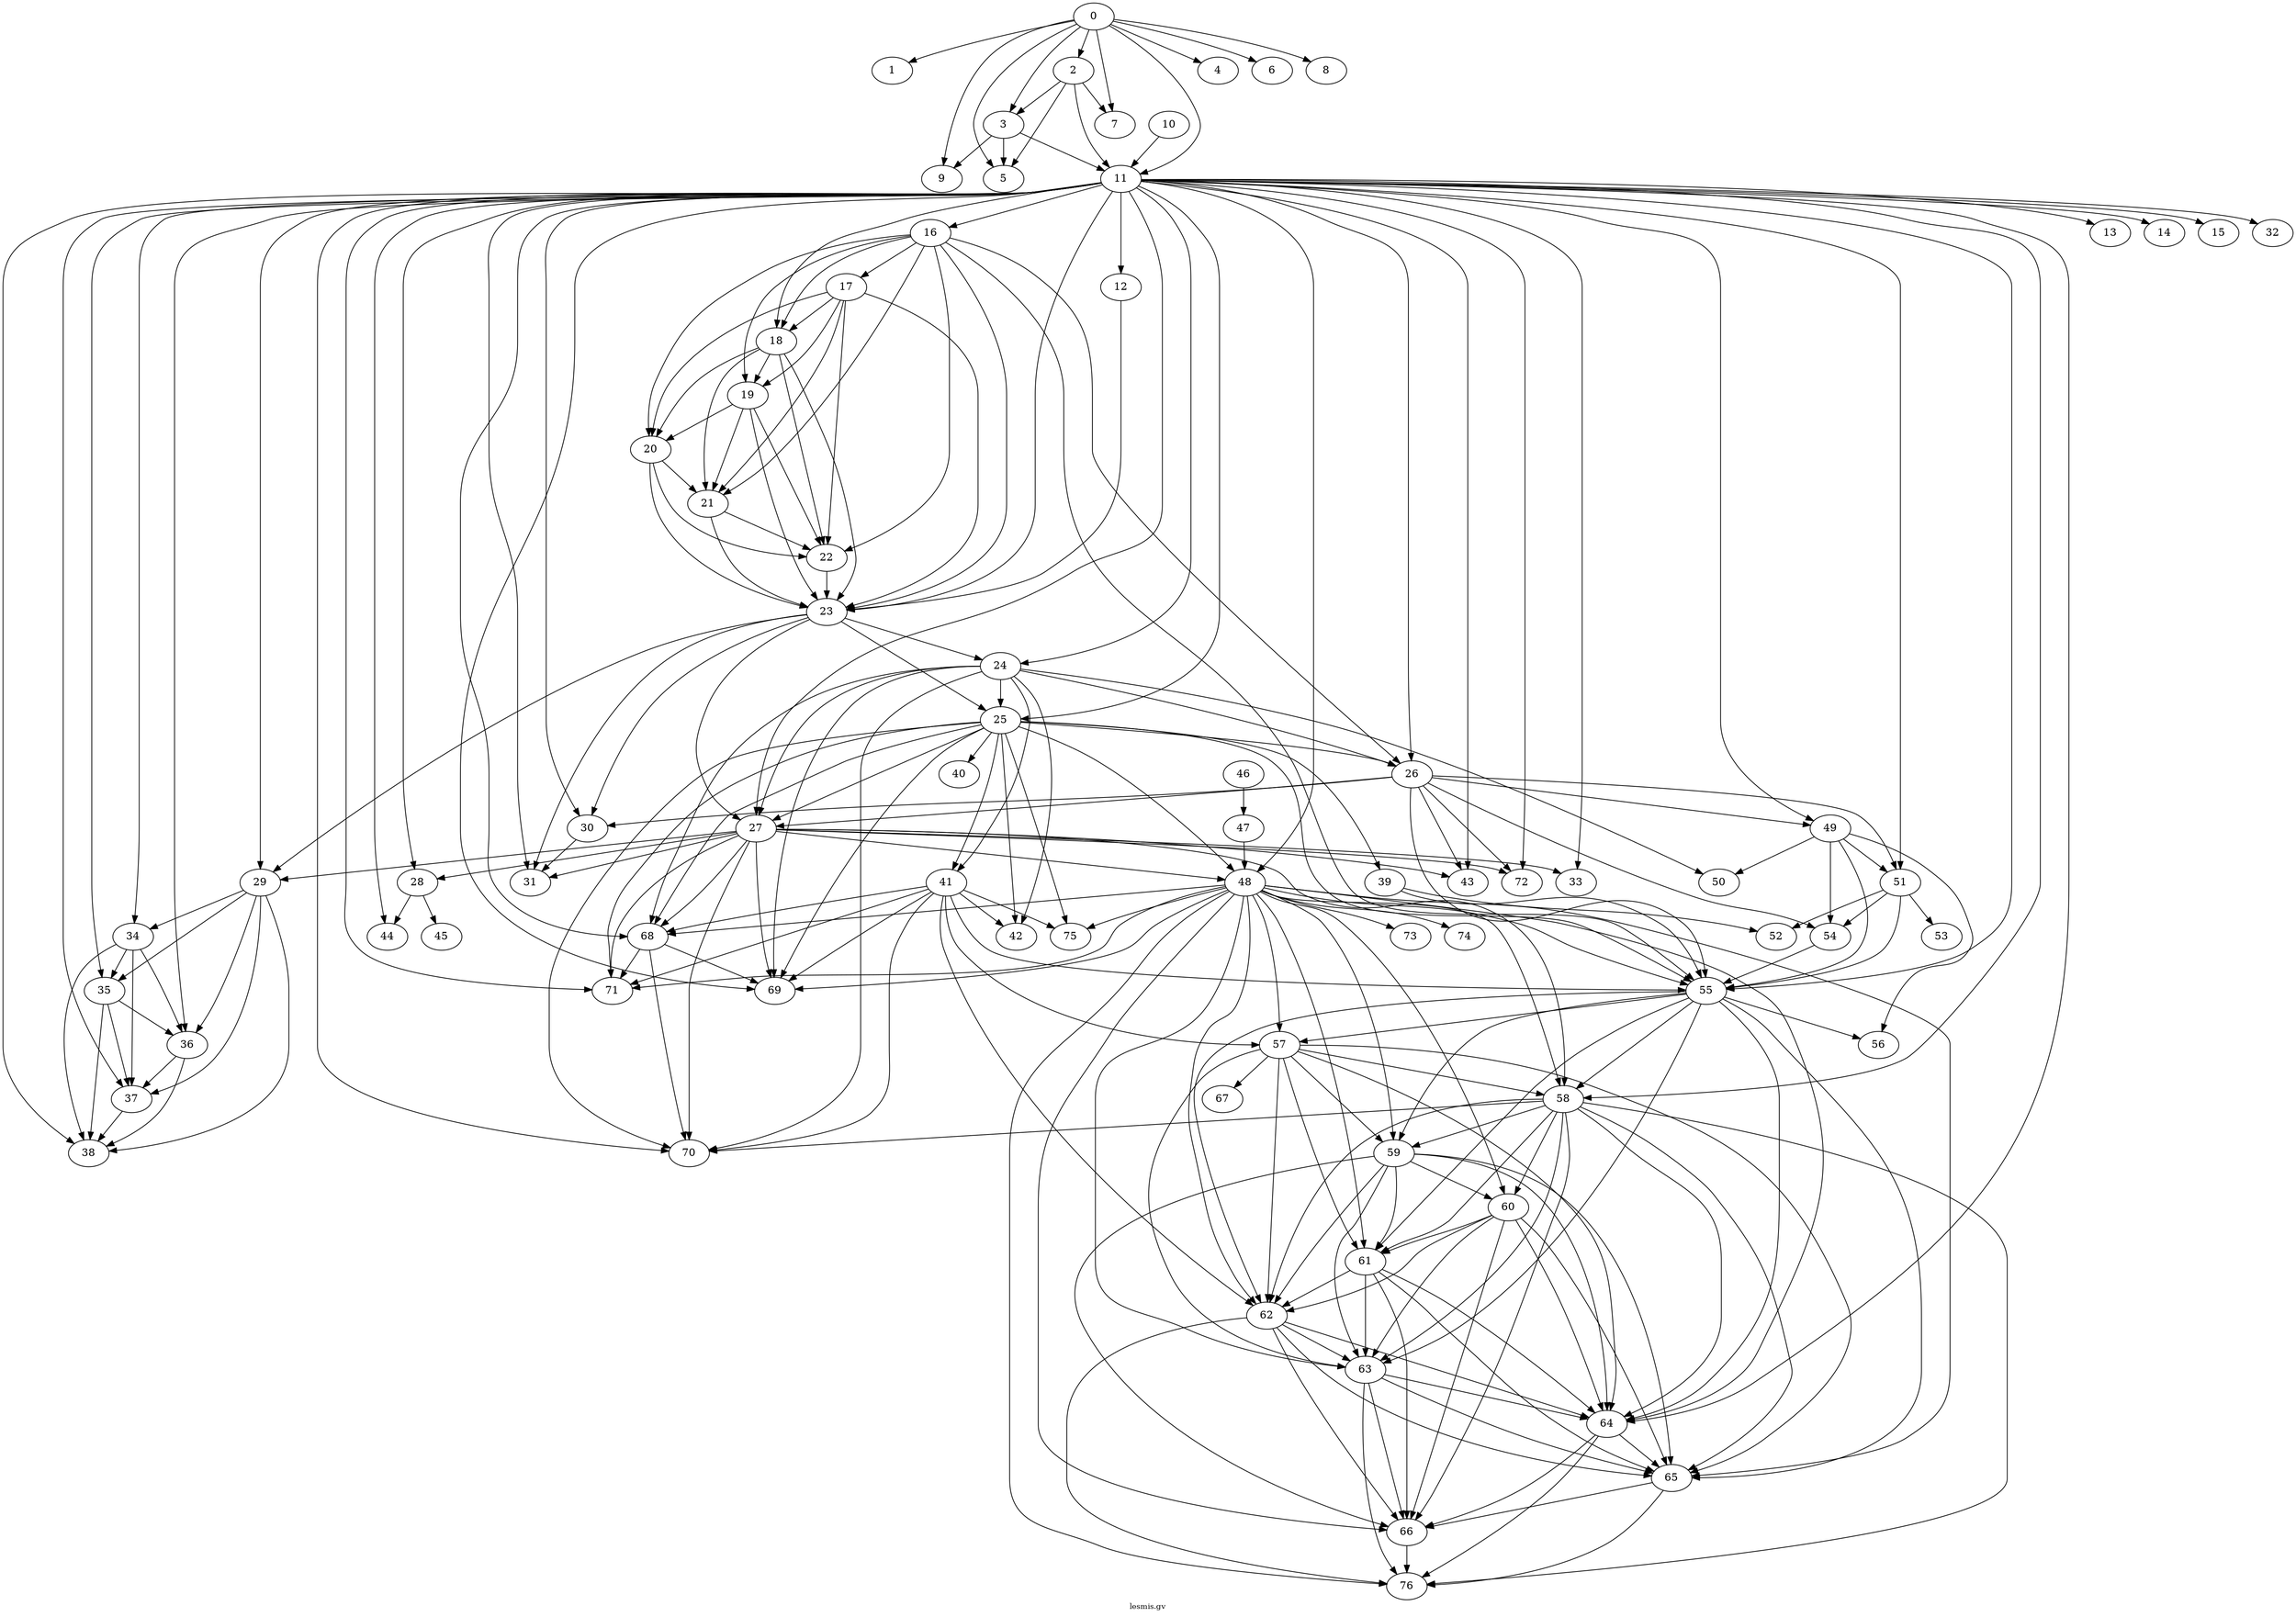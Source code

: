 ##This file encodes a branch decomposition tree lesmis.gv
##Command to generate layout is: neato -Tpng thisfile > thisfile.png
##Created by the cflib function GraphViz_graph()

digraph "lesmis.gv" {
0 [label="0"];
1 [label="1"];
2 [label="2"];
3 [label="3"];
4 [label="4"];
5 [label="5"];
6 [label="6"];
7 [label="7"];
8 [label="8"];
9 [label="9"];
10 [label="10"];
11 [label="11"];
12 [label="12"];
13 [label="13"];
14 [label="14"];
15 [label="15"];
16 [label="16"];
17 [label="17"];
18 [label="18"];
19 [label="19"];
20 [label="20"];
21 [label="21"];
22 [label="22"];
23 [label="23"];
24 [label="24"];
25 [label="25"];
26 [label="26"];
27 [label="27"];
28 [label="28"];
29 [label="29"];
30 [label="30"];
31 [label="31"];
32 [label="32"];
33 [label="33"];
34 [label="34"];
35 [label="35"];
36 [label="36"];
37 [label="37"];
38 [label="38"];
39 [label="39"];
40 [label="40"];
41 [label="41"];
42 [label="42"];
43 [label="43"];
44 [label="44"];
45 [label="45"];
46 [label="46"];
47 [label="47"];
48 [label="48"];
49 [label="49"];
50 [label="50"];
51 [label="51"];
52 [label="52"];
53 [label="53"];
54 [label="54"];
55 [label="55"];
56 [label="56"];
57 [label="57"];
58 [label="58"];
59 [label="59"];
60 [label="60"];
61 [label="61"];
62 [label="62"];
63 [label="63"];
64 [label="64"];
65 [label="65"];
66 [label="66"];
67 [label="67"];
68 [label="68"];
69 [label="69"];
70 [label="70"];
71 [label="71"];
72 [label="72"];
73 [label="73"];
74 [label="74"];
75 [label="75"];
76 [label="76"];
0->1;
0->2;
0->7;
0->3;
0->9;
0->4;
0->5;
0->6;
0->8;
0->11;
2->7;
2->3;
2->5;
2->11;
3->9;
3->5;
3->11;
10->11;
11->12;
11->13;
11->14;
11->15;
11->23;
11->24;
11->25;
11->26;
11->30;
11->27;
11->16;
11->28;
11->29;
11->31;
11->32;
11->33;
11->34;
11->35;
11->36;
11->37;
11->38;
11->43;
11->44;
11->48;
11->49;
11->51;
11->55;
11->18;
11->58;
11->64;
11->68;
11->69;
11->70;
11->71;
11->72;
12->23;
16->17;
16->18;
16->19;
16->20;
16->21;
16->22;
16->23;
16->26;
16->55;
17->18;
17->19;
17->20;
17->21;
17->22;
17->23;
18->19;
18->20;
18->21;
18->22;
18->23;
19->20;
19->21;
19->22;
19->23;
20->21;
20->22;
20->23;
21->22;
21->23;
22->23;
23->24;
23->25;
23->27;
23->29;
23->30;
23->31;
24->25;
24->26;
24->27;
24->41;
24->42;
24->50;
24->68;
24->69;
24->70;
25->26;
25->27;
25->39;
25->40;
25->41;
25->42;
25->48;
25->55;
25->68;
25->69;
25->70;
25->71;
25->75;
26->30;
26->27;
26->43;
26->49;
26->51;
26->54;
26->55;
26->72;
27->28;
27->29;
27->31;
27->33;
27->43;
27->48;
27->58;
27->68;
27->69;
27->70;
27->71;
27->72;
28->44;
28->45;
29->34;
29->35;
29->36;
29->37;
29->38;
30->31;
34->35;
34->36;
34->37;
34->38;
35->36;
35->37;
35->38;
36->37;
36->38;
37->38;
39->52;
39->55;
41->42;
41->55;
41->57;
41->62;
41->68;
41->69;
41->70;
41->71;
41->75;
46->47;
47->48;
48->55;
48->57;
48->58;
48->59;
48->60;
48->61;
48->62;
48->63;
48->64;
48->65;
48->66;
48->68;
48->69;
48->71;
48->73;
48->74;
48->75;
48->76;
49->50;
49->51;
49->54;
49->55;
49->56;
51->52;
51->53;
51->54;
51->55;
54->55;
55->56;
55->57;
55->58;
55->59;
55->61;
55->62;
55->63;
55->64;
55->65;
57->58;
57->59;
57->61;
57->62;
57->63;
57->64;
57->65;
57->67;
58->59;
58->60;
58->61;
58->62;
58->63;
58->64;
58->65;
58->66;
58->70;
58->76;
59->60;
59->61;
59->62;
59->63;
59->64;
59->65;
59->66;
60->61;
60->62;
60->63;
60->64;
60->65;
60->66;
61->62;
61->63;
61->64;
61->65;
61->66;
62->63;
62->64;
62->65;
62->66;
62->76;
63->64;
63->65;
63->66;
63->76;
64->65;
64->66;
64->76;
65->66;
65->76;
66->76;
68->69;
68->70;
68->71;
overlap=false;
label="lesmis.gv";
fontsize=10
}
